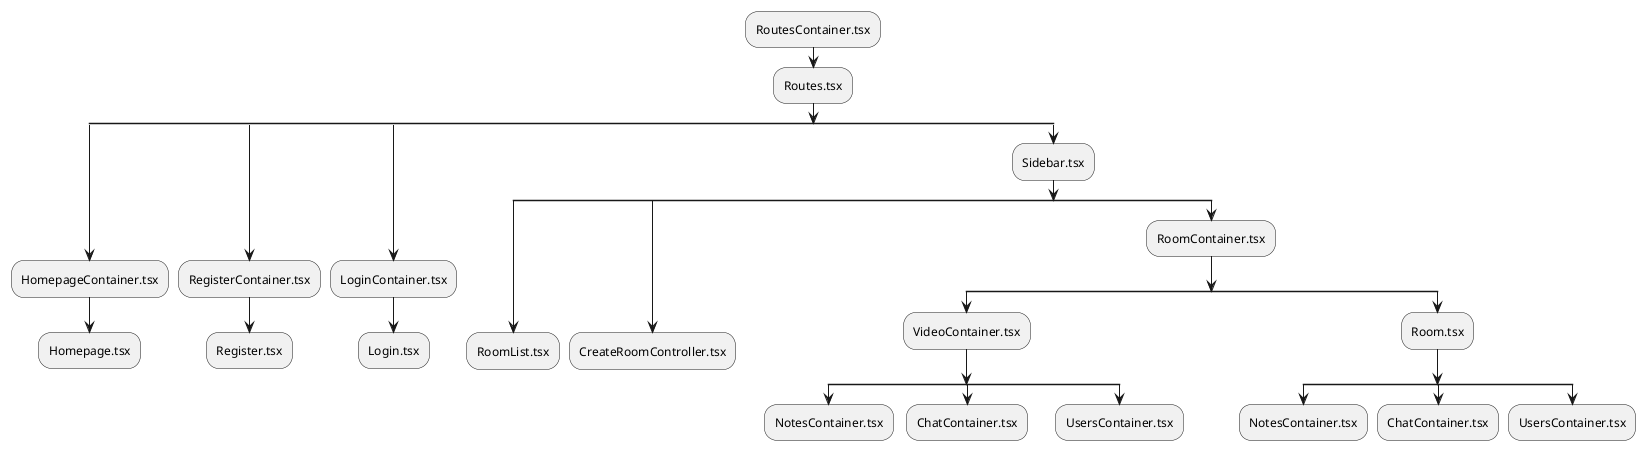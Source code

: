 @startuml
:RoutesContainer.tsx;
:Routes.tsx;
split
    :HomepageContainer.tsx;
    :Homepage.tsx;
    detach
split again
    :RegisterContainer.tsx;
    :Register.tsx;
    detach
split again
    :LoginContainer.tsx;
    :Login.tsx;
    detach
split again
    :Sidebar.tsx;
    split
        :RoomList.tsx;
        detach
    split again
        :CreateRoomController.tsx;
        detach
split again
    :RoomContainer.tsx;
    split
        :VideoContainer.tsx;
        split
            :NotesContainer.tsx;
            detach
        split again
            :ChatContainer.tsx;
            detach
        split again
            :UsersContainer.tsx;
            detach
        split end
        detach
    split again
        :Room.tsx;
        split
            :NotesContainer.tsx;
            detach
        split again
            :ChatContainer.tsx;
            detach
        split again
            :UsersContainer.tsx;
            detach
        detach
        split end
    split end
split end
@enduml